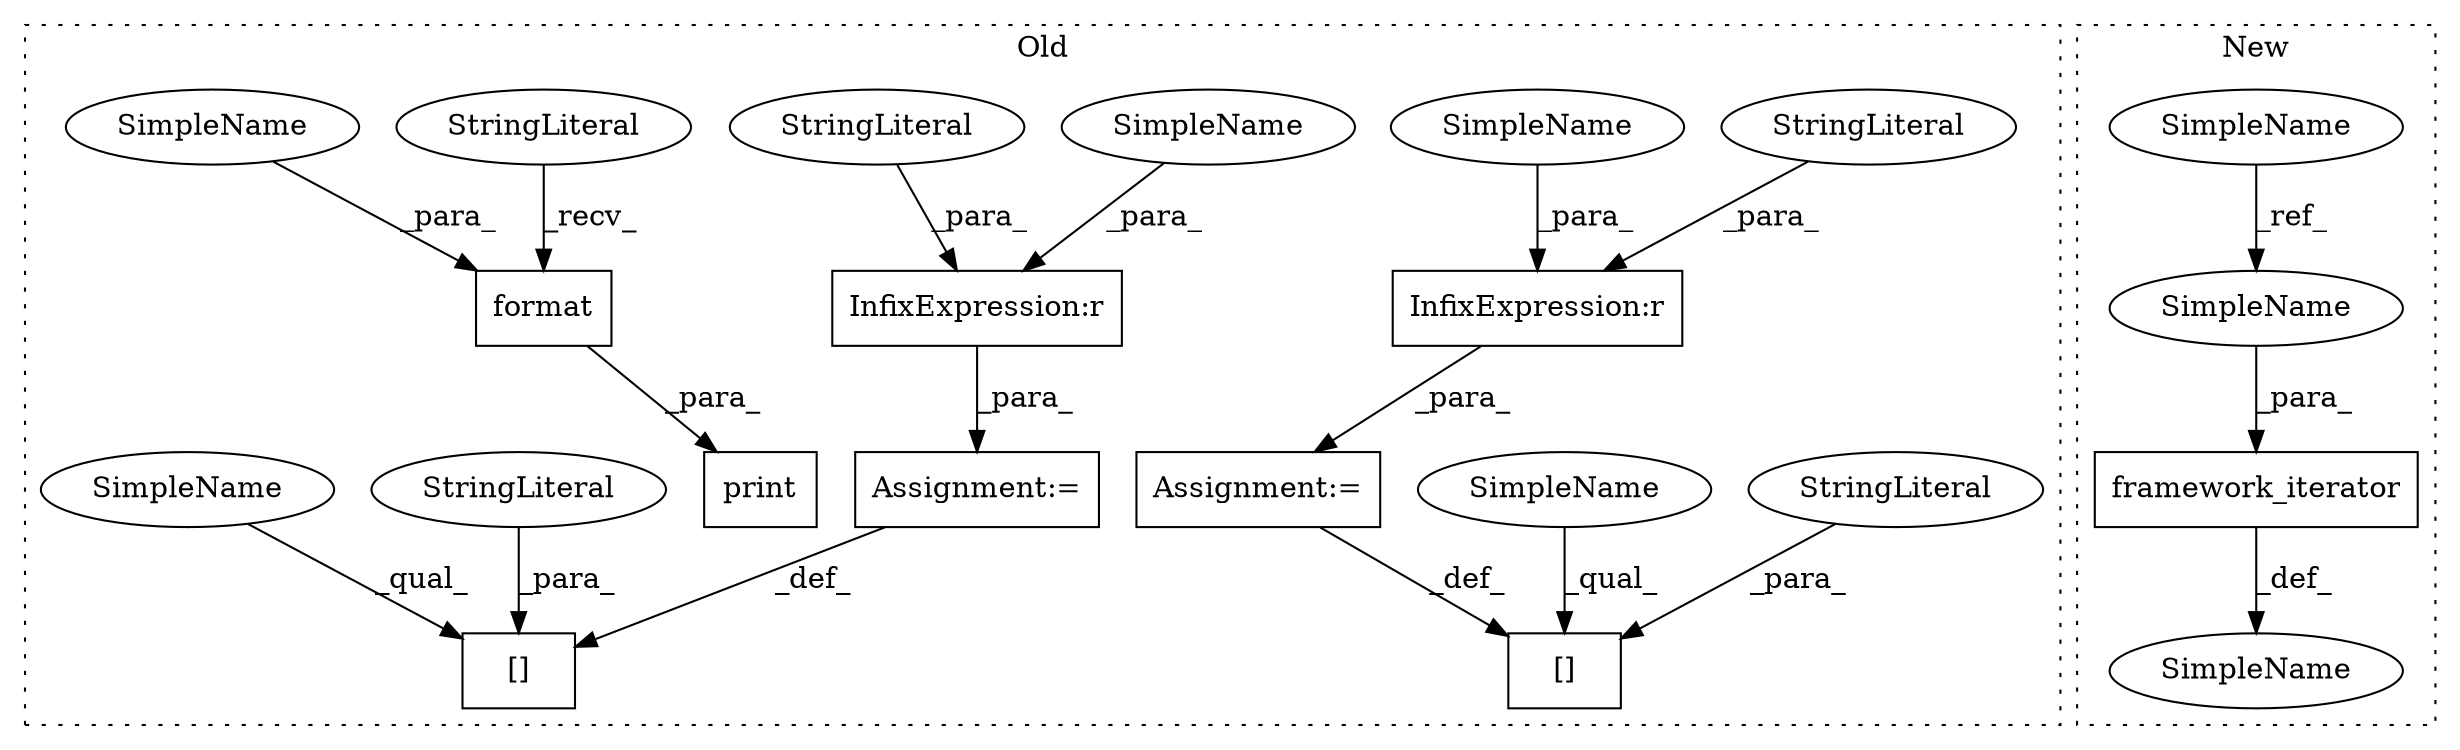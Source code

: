 digraph G {
subgraph cluster0 {
1 [label="format" a="32" s="654,663" l="7,1" shape="box"];
3 [label="StringLiteral" a="45" s="639" l="14" shape="ellipse"];
4 [label="print" a="32" s="633,664" l="6,1" shape="box"];
6 [label="InfixExpression:r" a="27" s="745" l="4" shape="box"];
7 [label="[]" a="2" s="726,740" l="7,1" shape="box"];
8 [label="StringLiteral" a="45" s="733" l="7" shape="ellipse"];
9 [label="StringLiteral" a="45" s="749" l="7" shape="ellipse"];
11 [label="[]" a="2" s="765,785" l="7,1" shape="box"];
12 [label="StringLiteral" a="45" s="772" l="13" shape="ellipse"];
13 [label="InfixExpression:r" a="27" s="790" l="4" shape="box"];
14 [label="StringLiteral" a="45" s="794" l="7" shape="ellipse"];
15 [label="Assignment:=" a="7" s="786" l="1" shape="box"];
16 [label="Assignment:=" a="7" s="741" l="1" shape="box"];
18 [label="SimpleName" a="42" s="765" l="6" shape="ellipse"];
19 [label="SimpleName" a="42" s="726" l="6" shape="ellipse"];
20 [label="SimpleName" a="42" s="743" l="2" shape="ellipse"];
21 [label="SimpleName" a="42" s="661" l="2" shape="ellipse"];
22 [label="SimpleName" a="42" s="788" l="2" shape="ellipse"];
label = "Old";
style="dotted";
}
subgraph cluster1 {
2 [label="framework_iterator" a="32" s="639,691" l="19,1" shape="box"];
5 [label="SimpleName" a="42" s="635" l="1" shape="ellipse"];
10 [label="SimpleName" a="42" s="472" l="6" shape="ellipse"];
17 [label="SimpleName" a="42" s="658" l="6" shape="ellipse"];
label = "New";
style="dotted";
}
1 -> 4 [label="_para_"];
2 -> 5 [label="_def_"];
3 -> 1 [label="_recv_"];
6 -> 16 [label="_para_"];
8 -> 7 [label="_para_"];
9 -> 6 [label="_para_"];
10 -> 17 [label="_ref_"];
12 -> 11 [label="_para_"];
13 -> 15 [label="_para_"];
14 -> 13 [label="_para_"];
15 -> 11 [label="_def_"];
16 -> 7 [label="_def_"];
17 -> 2 [label="_para_"];
18 -> 11 [label="_qual_"];
19 -> 7 [label="_qual_"];
20 -> 6 [label="_para_"];
21 -> 1 [label="_para_"];
22 -> 13 [label="_para_"];
}